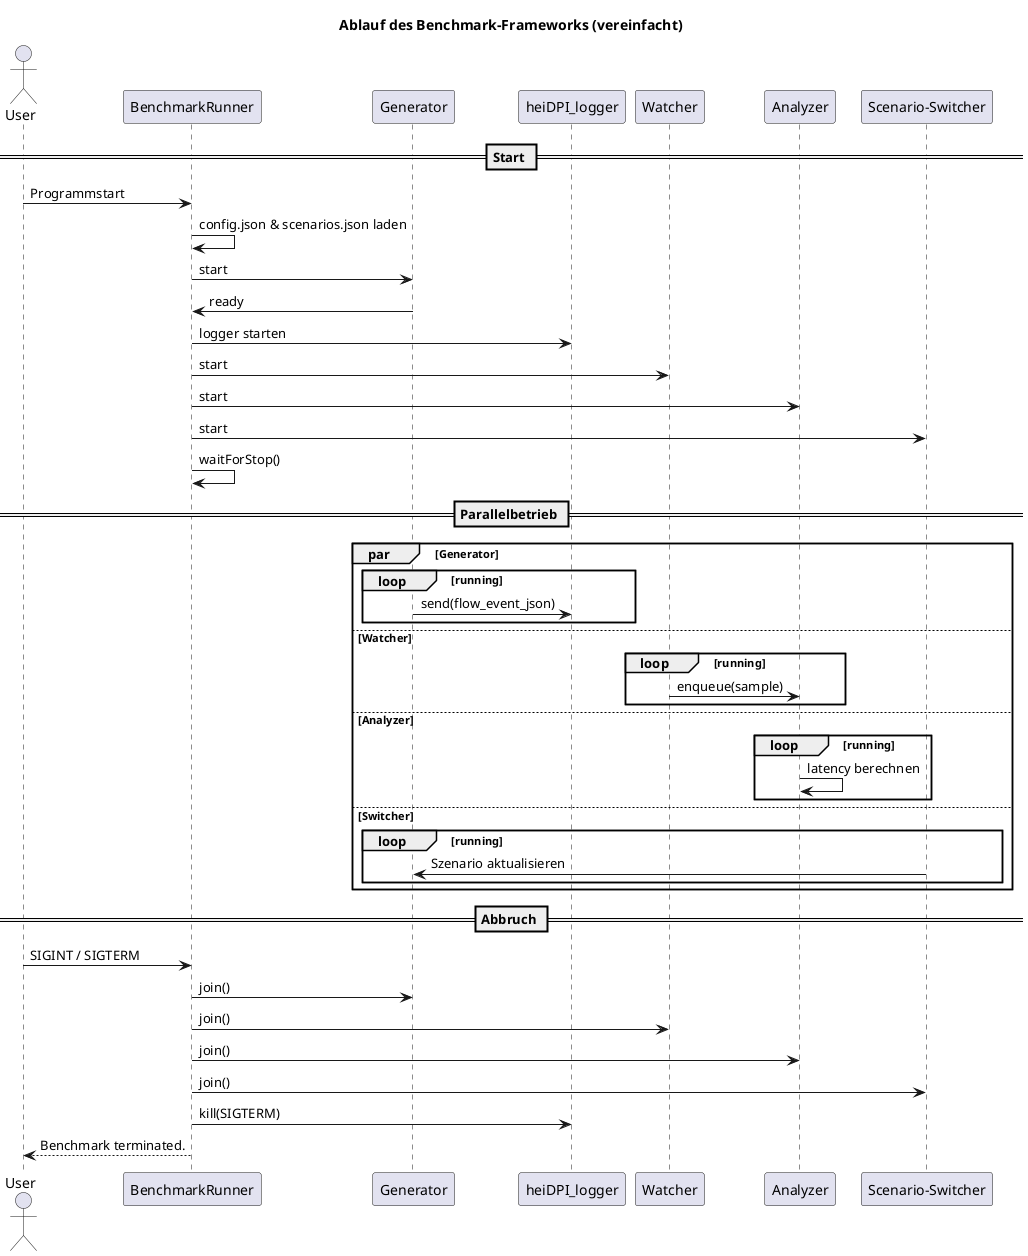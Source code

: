 @startuml
title Ablauf des Benchmark-Frameworks (vereinfacht)

actor User
participant Runner as "BenchmarkRunner"
participant Generator as "Generator"
participant Logger as "heiDPI_logger"
participant Watcher as "Watcher"
participant Analyzer as "Analyzer"
participant Switcher as "Scenario-Switcher"

== Start ==
User -> Runner: Programmstart
Runner -> Runner: config.json & scenarios.json laden
Runner -> Generator: start
Generator -> Runner: ready
Runner -> Logger: logger starten
Runner -> Watcher: start
Runner -> Analyzer: start
Runner -> Switcher: start
Runner -> Runner: waitForStop()

== Parallelbetrieb ==
par Generator
  loop running
    Generator -> Logger: send(flow_event_json)
  end
else Watcher
  loop running
    Watcher -> Analyzer: enqueue(sample)
  end
else Analyzer
  loop running
    Analyzer -> Analyzer: latency berechnen
  end
else Switcher
  loop running
    Switcher -> Generator: Szenario aktualisieren
  end
end

== Abbruch ==
User -> Runner: SIGINT / SIGTERM
Runner -> Generator: join()
Runner -> Watcher: join()
Runner -> Analyzer: join()
Runner -> Switcher: join()
Runner -> Logger: kill(SIGTERM)
Runner --> User: Benchmark terminated.
@enduml

